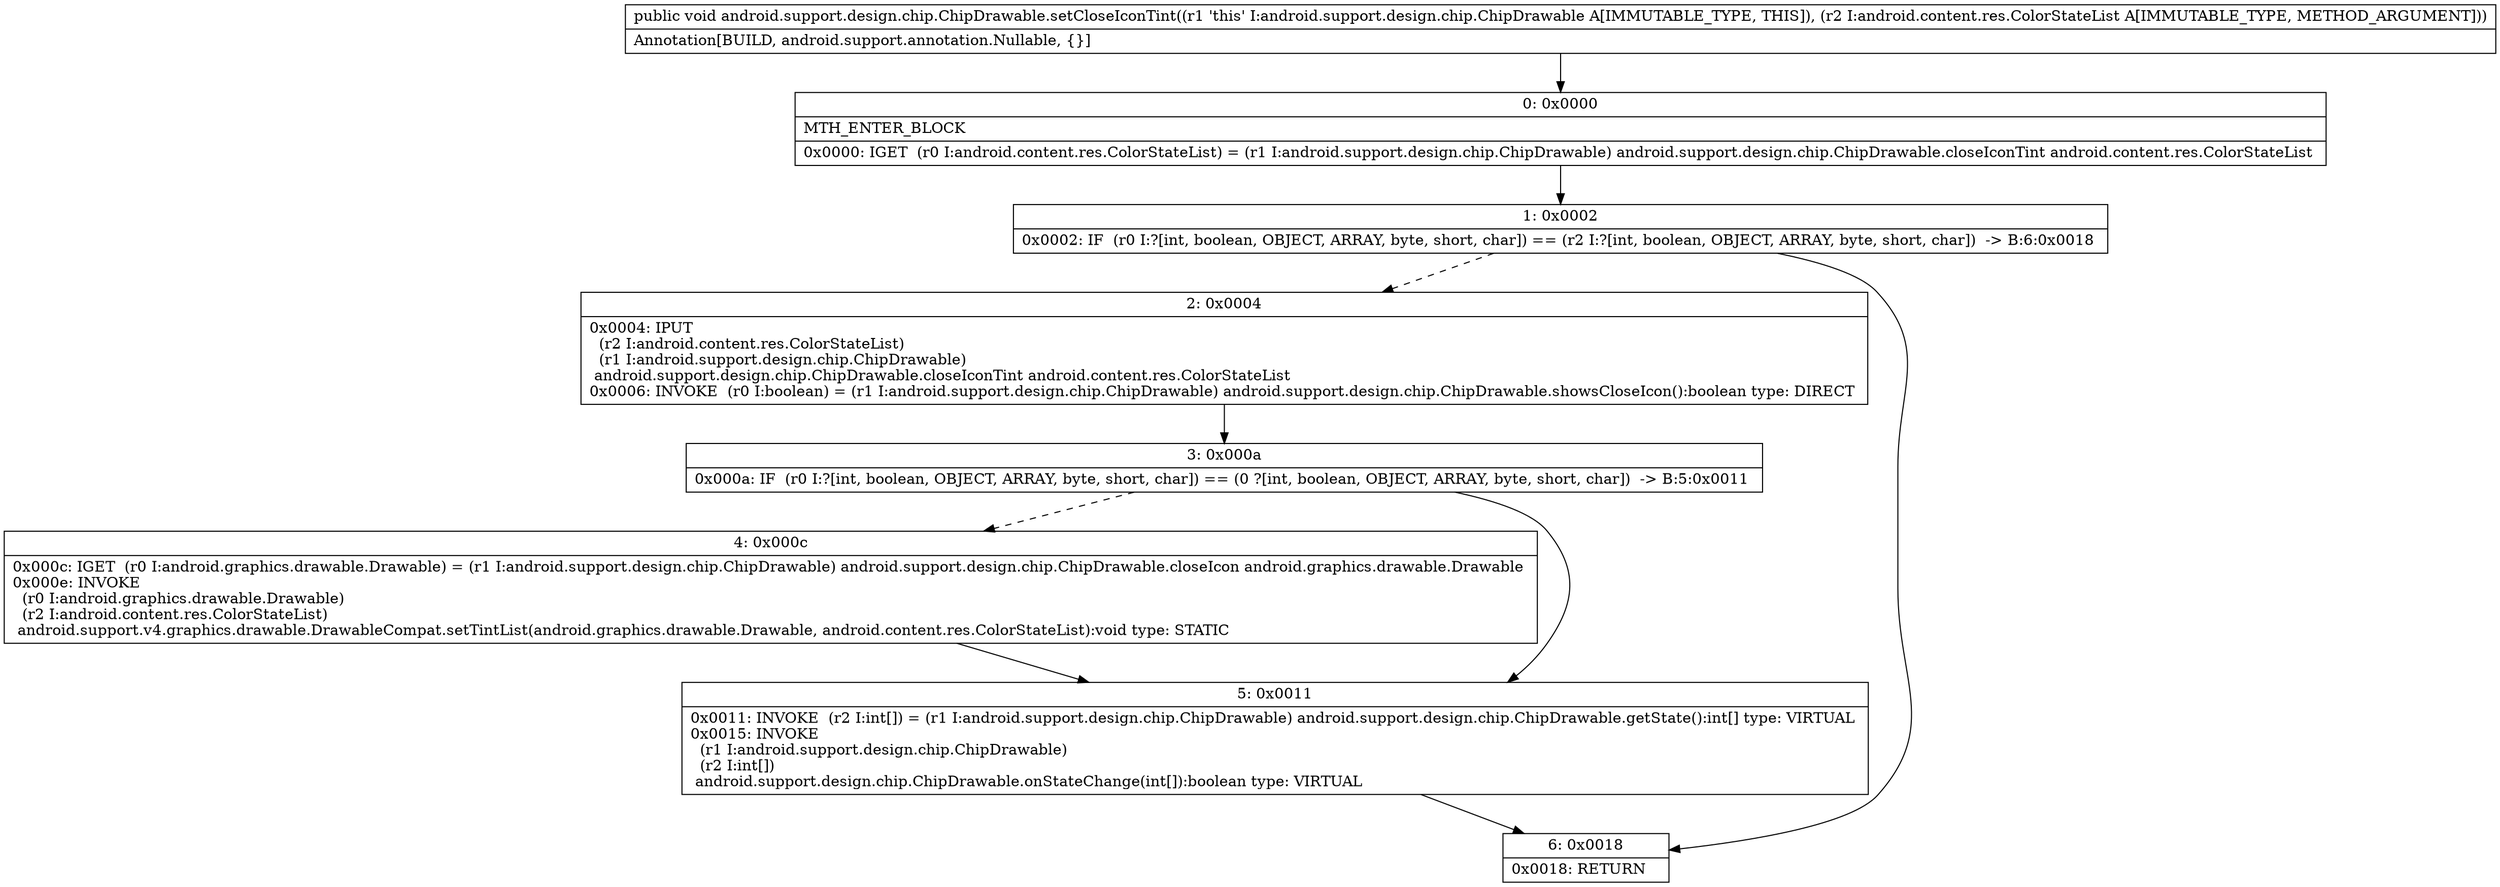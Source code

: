 digraph "CFG forandroid.support.design.chip.ChipDrawable.setCloseIconTint(Landroid\/content\/res\/ColorStateList;)V" {
Node_0 [shape=record,label="{0\:\ 0x0000|MTH_ENTER_BLOCK\l|0x0000: IGET  (r0 I:android.content.res.ColorStateList) = (r1 I:android.support.design.chip.ChipDrawable) android.support.design.chip.ChipDrawable.closeIconTint android.content.res.ColorStateList \l}"];
Node_1 [shape=record,label="{1\:\ 0x0002|0x0002: IF  (r0 I:?[int, boolean, OBJECT, ARRAY, byte, short, char]) == (r2 I:?[int, boolean, OBJECT, ARRAY, byte, short, char])  \-\> B:6:0x0018 \l}"];
Node_2 [shape=record,label="{2\:\ 0x0004|0x0004: IPUT  \l  (r2 I:android.content.res.ColorStateList)\l  (r1 I:android.support.design.chip.ChipDrawable)\l android.support.design.chip.ChipDrawable.closeIconTint android.content.res.ColorStateList \l0x0006: INVOKE  (r0 I:boolean) = (r1 I:android.support.design.chip.ChipDrawable) android.support.design.chip.ChipDrawable.showsCloseIcon():boolean type: DIRECT \l}"];
Node_3 [shape=record,label="{3\:\ 0x000a|0x000a: IF  (r0 I:?[int, boolean, OBJECT, ARRAY, byte, short, char]) == (0 ?[int, boolean, OBJECT, ARRAY, byte, short, char])  \-\> B:5:0x0011 \l}"];
Node_4 [shape=record,label="{4\:\ 0x000c|0x000c: IGET  (r0 I:android.graphics.drawable.Drawable) = (r1 I:android.support.design.chip.ChipDrawable) android.support.design.chip.ChipDrawable.closeIcon android.graphics.drawable.Drawable \l0x000e: INVOKE  \l  (r0 I:android.graphics.drawable.Drawable)\l  (r2 I:android.content.res.ColorStateList)\l android.support.v4.graphics.drawable.DrawableCompat.setTintList(android.graphics.drawable.Drawable, android.content.res.ColorStateList):void type: STATIC \l}"];
Node_5 [shape=record,label="{5\:\ 0x0011|0x0011: INVOKE  (r2 I:int[]) = (r1 I:android.support.design.chip.ChipDrawable) android.support.design.chip.ChipDrawable.getState():int[] type: VIRTUAL \l0x0015: INVOKE  \l  (r1 I:android.support.design.chip.ChipDrawable)\l  (r2 I:int[])\l android.support.design.chip.ChipDrawable.onStateChange(int[]):boolean type: VIRTUAL \l}"];
Node_6 [shape=record,label="{6\:\ 0x0018|0x0018: RETURN   \l}"];
MethodNode[shape=record,label="{public void android.support.design.chip.ChipDrawable.setCloseIconTint((r1 'this' I:android.support.design.chip.ChipDrawable A[IMMUTABLE_TYPE, THIS]), (r2 I:android.content.res.ColorStateList A[IMMUTABLE_TYPE, METHOD_ARGUMENT]))  | Annotation[BUILD, android.support.annotation.Nullable, \{\}]\l}"];
MethodNode -> Node_0;
Node_0 -> Node_1;
Node_1 -> Node_2[style=dashed];
Node_1 -> Node_6;
Node_2 -> Node_3;
Node_3 -> Node_4[style=dashed];
Node_3 -> Node_5;
Node_4 -> Node_5;
Node_5 -> Node_6;
}

